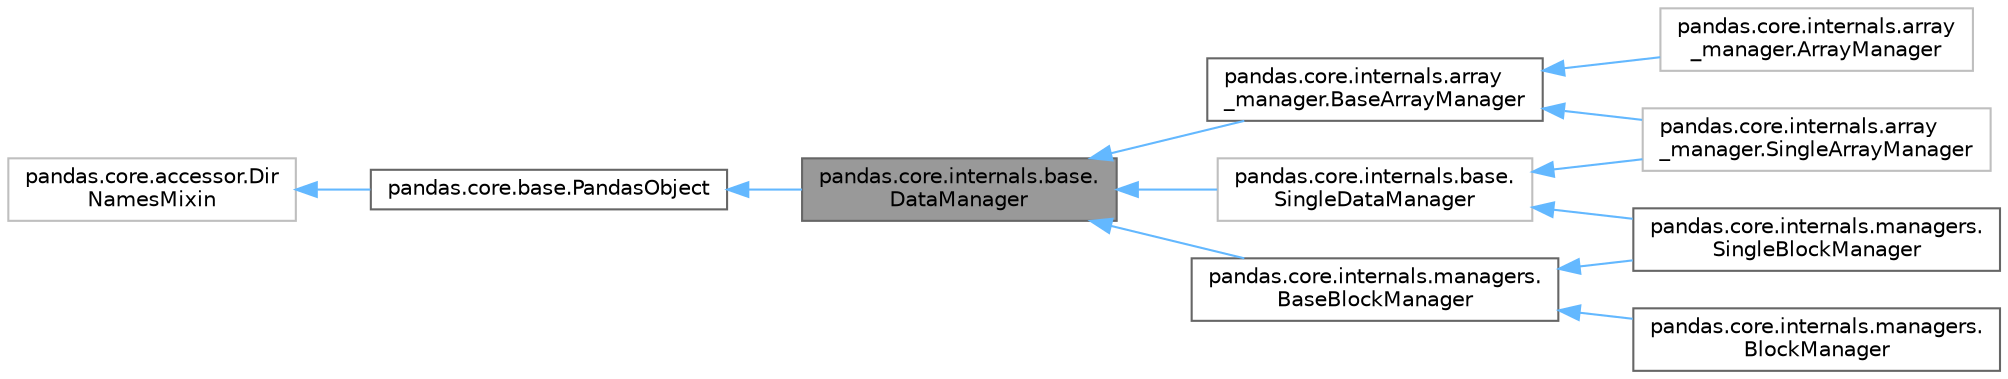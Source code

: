 digraph "pandas.core.internals.base.DataManager"
{
 // LATEX_PDF_SIZE
  bgcolor="transparent";
  edge [fontname=Helvetica,fontsize=10,labelfontname=Helvetica,labelfontsize=10];
  node [fontname=Helvetica,fontsize=10,shape=box,height=0.2,width=0.4];
  rankdir="LR";
  Node1 [id="Node000001",label="pandas.core.internals.base.\lDataManager",height=0.2,width=0.4,color="gray40", fillcolor="grey60", style="filled", fontcolor="black",tooltip=" "];
  Node2 -> Node1 [id="edge1_Node000001_Node000002",dir="back",color="steelblue1",style="solid",tooltip=" "];
  Node2 [id="Node000002",label="pandas.core.base.PandasObject",height=0.2,width=0.4,color="gray40", fillcolor="white", style="filled",URL="$d9/d19/classpandas_1_1core_1_1base_1_1PandasObject.html",tooltip=" "];
  Node3 -> Node2 [id="edge2_Node000002_Node000003",dir="back",color="steelblue1",style="solid",tooltip=" "];
  Node3 [id="Node000003",label="pandas.core.accessor.Dir\lNamesMixin",height=0.2,width=0.4,color="grey75", fillcolor="white", style="filled",URL="$df/dd9/classpandas_1_1core_1_1accessor_1_1DirNamesMixin.html",tooltip=" "];
  Node1 -> Node4 [id="edge3_Node000001_Node000004",dir="back",color="steelblue1",style="solid",tooltip=" "];
  Node4 [id="Node000004",label="pandas.core.internals.array\l_manager.BaseArrayManager",height=0.2,width=0.4,color="gray40", fillcolor="white", style="filled",URL="$de/d0d/classpandas_1_1core_1_1internals_1_1array__manager_1_1BaseArrayManager.html",tooltip=" "];
  Node4 -> Node5 [id="edge4_Node000004_Node000005",dir="back",color="steelblue1",style="solid",tooltip=" "];
  Node5 [id="Node000005",label="pandas.core.internals.array\l_manager.ArrayManager",height=0.2,width=0.4,color="grey75", fillcolor="white", style="filled",URL="$d2/d92/classpandas_1_1core_1_1internals_1_1array__manager_1_1ArrayManager.html",tooltip=" "];
  Node4 -> Node6 [id="edge5_Node000004_Node000006",dir="back",color="steelblue1",style="solid",tooltip=" "];
  Node6 [id="Node000006",label="pandas.core.internals.array\l_manager.SingleArrayManager",height=0.2,width=0.4,color="grey75", fillcolor="white", style="filled",URL="$dc/d73/classpandas_1_1core_1_1internals_1_1array__manager_1_1SingleArrayManager.html",tooltip=" "];
  Node1 -> Node7 [id="edge6_Node000001_Node000007",dir="back",color="steelblue1",style="solid",tooltip=" "];
  Node7 [id="Node000007",label="pandas.core.internals.base.\lSingleDataManager",height=0.2,width=0.4,color="grey75", fillcolor="white", style="filled",URL="$d3/d87/classpandas_1_1core_1_1internals_1_1base_1_1SingleDataManager.html",tooltip=" "];
  Node7 -> Node6 [id="edge7_Node000007_Node000006",dir="back",color="steelblue1",style="solid",tooltip=" "];
  Node7 -> Node8 [id="edge8_Node000007_Node000008",dir="back",color="steelblue1",style="solid",tooltip=" "];
  Node8 [id="Node000008",label="pandas.core.internals.managers.\lSingleBlockManager",height=0.2,width=0.4,color="gray40", fillcolor="white", style="filled",URL="$da/d6c/classpandas_1_1core_1_1internals_1_1managers_1_1SingleBlockManager.html",tooltip=" "];
  Node1 -> Node9 [id="edge9_Node000001_Node000009",dir="back",color="steelblue1",style="solid",tooltip=" "];
  Node9 [id="Node000009",label="pandas.core.internals.managers.\lBaseBlockManager",height=0.2,width=0.4,color="gray40", fillcolor="white", style="filled",URL="$d0/d01/classpandas_1_1core_1_1internals_1_1managers_1_1BaseBlockManager.html",tooltip=" "];
  Node9 -> Node10 [id="edge10_Node000009_Node000010",dir="back",color="steelblue1",style="solid",tooltip=" "];
  Node10 [id="Node000010",label="pandas.core.internals.managers.\lBlockManager",height=0.2,width=0.4,color="gray40", fillcolor="white", style="filled",URL="$de/dc6/classpandas_1_1core_1_1internals_1_1managers_1_1BlockManager.html",tooltip=" "];
  Node9 -> Node8 [id="edge11_Node000009_Node000008",dir="back",color="steelblue1",style="solid",tooltip=" "];
}
